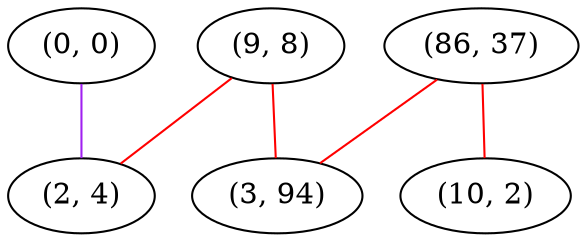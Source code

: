 graph "" {
"(0, 0)";
"(9, 8)";
"(86, 37)";
"(3, 94)";
"(2, 4)";
"(10, 2)";
"(0, 0)" -- "(2, 4)"  [color=purple, key=0, weight=4];
"(9, 8)" -- "(2, 4)"  [color=red, key=0, weight=1];
"(9, 8)" -- "(3, 94)"  [color=red, key=0, weight=1];
"(86, 37)" -- "(3, 94)"  [color=red, key=0, weight=1];
"(86, 37)" -- "(10, 2)"  [color=red, key=0, weight=1];
}
